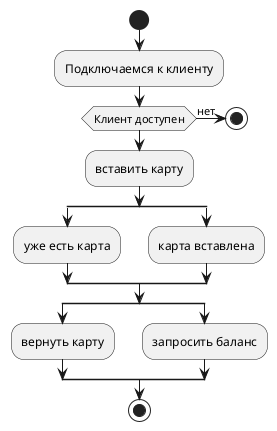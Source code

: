 @startuml

start
:Подключаемся к клиенту;

if (Клиент доступен) then
else (нет)
    stop
endif

:вставить карту;

split
    :уже есть карта;
split again
    :карта вставлена;
end split

split
    :вернуть карту;
split again
    :запросить баланс;
end split



stop

@enduml
